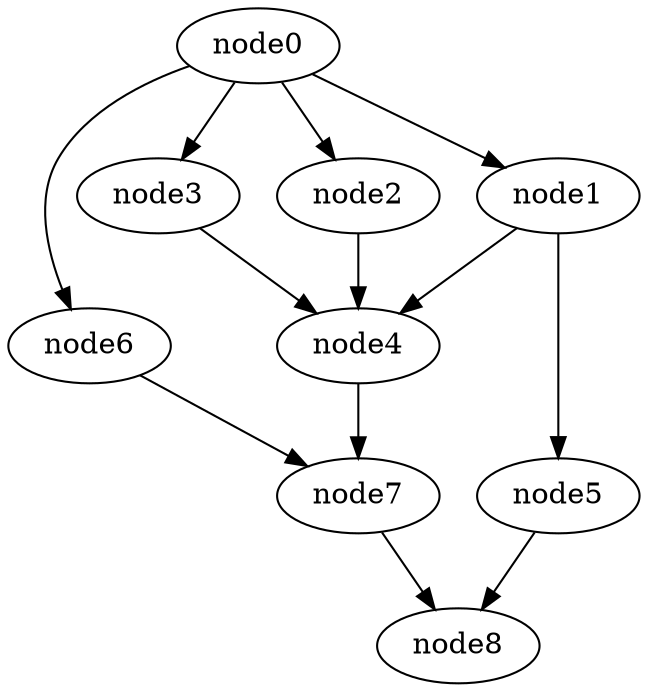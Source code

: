 digraph g{
	node8
	node7 -> node8
	node6 -> node7
	node5 -> node8
	node4 -> node7
	node3 -> node4
	node2 -> node4
	node1 -> node5
	node1 -> node4
	node0 -> node6
	node0 -> node3
	node0 -> node2
	node0 -> node1
}
